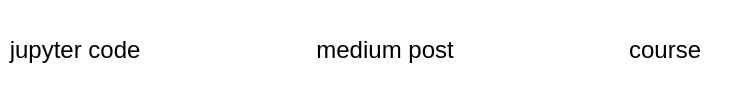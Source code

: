 <mxfile version="10.7.5" type="device"><diagram id="OUtpI4QOq1i_azVqF6Sh" name="Page-1"><mxGraphModel dx="918" dy="682" grid="1" gridSize="10" guides="1" tooltips="1" connect="1" arrows="1" fold="1" page="1" pageScale="1" pageWidth="850" pageHeight="1100" math="0" shadow="0"><root><mxCell id="0"/><mxCell id="1" parent="0"/><mxCell id="4El5PD5YRZCginAAtcam-2" value="jupyter code" style="text;html=1;strokeColor=none;fillColor=none;align=center;verticalAlign=middle;whiteSpace=wrap;rounded=0;" vertex="1" parent="1"><mxGeometry x="265" y="230" width="75" height="50" as="geometry"/></mxCell><mxCell id="4El5PD5YRZCginAAtcam-3" value="medium post" style="text;html=1;strokeColor=none;fillColor=none;align=center;verticalAlign=middle;whiteSpace=wrap;rounded=0;" vertex="1" parent="1"><mxGeometry x="420" y="230" width="75" height="50" as="geometry"/></mxCell><mxCell id="4El5PD5YRZCginAAtcam-4" value="course&lt;br&gt;" style="text;html=1;strokeColor=none;fillColor=none;align=center;verticalAlign=middle;whiteSpace=wrap;rounded=0;" vertex="1" parent="1"><mxGeometry x="560" y="230" width="75" height="50" as="geometry"/></mxCell></root></mxGraphModel></diagram></mxfile>